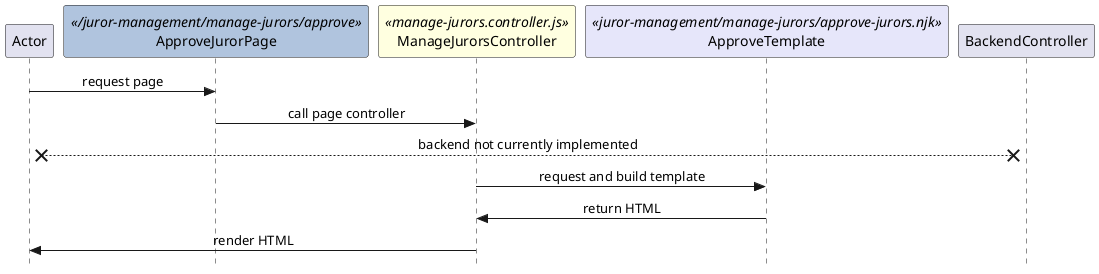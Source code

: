 @startuml approve-juror-page

skinparam Style strictuml 
skinparam SequenceMessageAlignment center

participant Actor

''' LOCAL ROUTING
participant ApproveJurorPage <</juror-management/manage-jurors/approve>> #lightsteelblue

''' CONTROLLER AND REQUEST OBJECTS
participant ManageJurorsController <<manage-jurors.controller.js>> #lightyellow

''' TEMPLATES
participant ApproveTemplate <<juror-management/manage-jurors/approve-jurors.njk>> #lavender

''' BACKEND CONTROLLER
participant BackendController

Actor -> ApproveJurorPage : request page

ApproveJurorPage -> ManageJurorsController : call page controller

Actor x--x BackendController : backend not currently implemented
' // TODO use data access object
' // TODO hit backend
' // TODO handle response

ManageJurorsController -> ApproveTemplate : request and build template
ManageJurorsController <- ApproveTemplate : return HTML
Actor <- ManageJurorsController : render HTML


